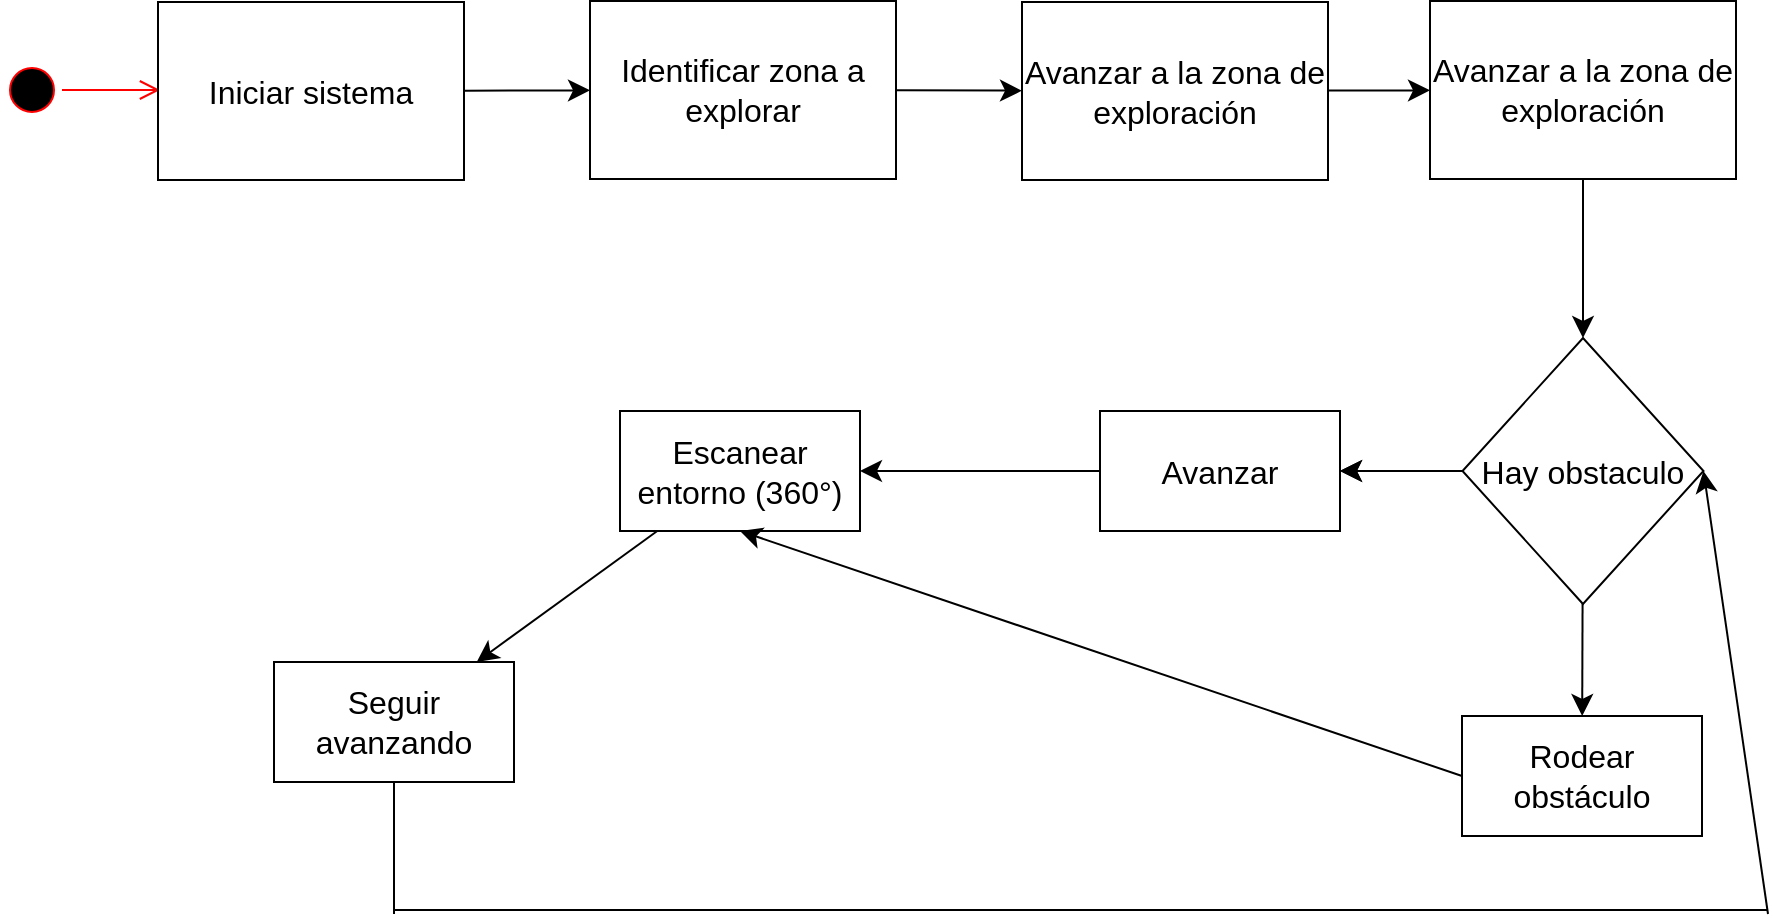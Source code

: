 <mxfile version="22.1.7" type="github">
  <diagram name="Página-1" id="3SueJyjgRHZHnrw7n_LL">
    <mxGraphModel dx="1500" dy="610" grid="0" gridSize="10" guides="1" tooltips="1" connect="1" arrows="1" fold="1" page="0" pageScale="1" pageWidth="827" pageHeight="1169" math="0" shadow="0">
      <root>
        <mxCell id="0" />
        <mxCell id="1" parent="0" />
        <mxCell id="StK6_liGXpHOTkDl08R3-5" value="" style="ellipse;html=1;shape=startState;fillColor=#000000;strokeColor=#ff0000;fontSize=16;" vertex="1" parent="1">
          <mxGeometry x="-190" y="172" width="30" height="30" as="geometry" />
        </mxCell>
        <mxCell id="StK6_liGXpHOTkDl08R3-6" value="" style="edgeStyle=orthogonalEdgeStyle;html=1;verticalAlign=bottom;endArrow=open;endSize=8;strokeColor=#ff0000;rounded=0;fontSize=12;curved=1;" edge="1" source="StK6_liGXpHOTkDl08R3-5" parent="1">
          <mxGeometry relative="1" as="geometry">
            <mxPoint x="-111" y="187" as="targetPoint" />
          </mxGeometry>
        </mxCell>
        <mxCell id="StK6_liGXpHOTkDl08R3-9" value="" style="edgeStyle=none;curved=1;rounded=0;orthogonalLoop=1;jettySize=auto;html=1;fontSize=12;startSize=8;endSize=8;" edge="1" parent="1" source="StK6_liGXpHOTkDl08R3-7" target="StK6_liGXpHOTkDl08R3-8">
          <mxGeometry relative="1" as="geometry" />
        </mxCell>
        <mxCell id="StK6_liGXpHOTkDl08R3-7" value="Iniciar sistema" style="rounded=0;whiteSpace=wrap;html=1;fontSize=16;align=center;" vertex="1" parent="1">
          <mxGeometry x="-112" y="143" width="153" height="89" as="geometry" />
        </mxCell>
        <mxCell id="StK6_liGXpHOTkDl08R3-11" value="" style="edgeStyle=none;curved=1;rounded=0;orthogonalLoop=1;jettySize=auto;html=1;fontSize=12;startSize=8;endSize=8;" edge="1" parent="1" source="StK6_liGXpHOTkDl08R3-8" target="StK6_liGXpHOTkDl08R3-10">
          <mxGeometry relative="1" as="geometry" />
        </mxCell>
        <mxCell id="StK6_liGXpHOTkDl08R3-8" value="Identificar zona a explorar" style="rounded=0;whiteSpace=wrap;html=1;fontSize=16;align=center;" vertex="1" parent="1">
          <mxGeometry x="104" y="142.5" width="153" height="89" as="geometry" />
        </mxCell>
        <mxCell id="StK6_liGXpHOTkDl08R3-22" value="" style="edgeStyle=none;curved=1;rounded=0;orthogonalLoop=1;jettySize=auto;html=1;fontSize=12;startSize=8;endSize=8;" edge="1" parent="1" source="StK6_liGXpHOTkDl08R3-10" target="StK6_liGXpHOTkDl08R3-21">
          <mxGeometry relative="1" as="geometry" />
        </mxCell>
        <mxCell id="StK6_liGXpHOTkDl08R3-10" value="Avanzar a la zona de exploración" style="rounded=0;whiteSpace=wrap;html=1;fontSize=16;align=center;" vertex="1" parent="1">
          <mxGeometry x="320" y="143" width="153" height="89" as="geometry" />
        </mxCell>
        <mxCell id="StK6_liGXpHOTkDl08R3-27" value="" style="edgeStyle=none;curved=1;rounded=0;orthogonalLoop=1;jettySize=auto;html=1;fontSize=12;startSize=8;endSize=8;" edge="1" parent="1" source="StK6_liGXpHOTkDl08R3-21" target="StK6_liGXpHOTkDl08R3-25">
          <mxGeometry relative="1" as="geometry" />
        </mxCell>
        <mxCell id="StK6_liGXpHOTkDl08R3-21" value="Avanzar a la zona de exploración" style="rounded=0;whiteSpace=wrap;html=1;fontSize=16;align=center;" vertex="1" parent="1">
          <mxGeometry x="524" y="142.5" width="153" height="89" as="geometry" />
        </mxCell>
        <mxCell id="StK6_liGXpHOTkDl08R3-30" value="" style="edgeStyle=none;curved=1;rounded=0;orthogonalLoop=1;jettySize=auto;html=1;fontSize=12;startSize=8;endSize=8;" edge="1" parent="1" source="StK6_liGXpHOTkDl08R3-25" target="StK6_liGXpHOTkDl08R3-29">
          <mxGeometry relative="1" as="geometry" />
        </mxCell>
        <mxCell id="StK6_liGXpHOTkDl08R3-31" value="" style="edgeStyle=none;curved=1;rounded=0;orthogonalLoop=1;jettySize=auto;html=1;fontSize=12;startSize=8;endSize=8;" edge="1" parent="1" source="StK6_liGXpHOTkDl08R3-25" target="StK6_liGXpHOTkDl08R3-29">
          <mxGeometry relative="1" as="geometry" />
        </mxCell>
        <mxCell id="StK6_liGXpHOTkDl08R3-35" value="" style="edgeStyle=none;curved=1;rounded=0;orthogonalLoop=1;jettySize=auto;html=1;fontSize=12;startSize=8;endSize=8;" edge="1" parent="1" source="StK6_liGXpHOTkDl08R3-25" target="StK6_liGXpHOTkDl08R3-34">
          <mxGeometry relative="1" as="geometry" />
        </mxCell>
        <mxCell id="StK6_liGXpHOTkDl08R3-25" value="Hay obstaculo" style="rhombus;whiteSpace=wrap;html=1;fontSize=16;flipH=1;flipV=1;" vertex="1" parent="1">
          <mxGeometry x="540.25" y="311" width="120.5" height="133" as="geometry" />
        </mxCell>
        <mxCell id="StK6_liGXpHOTkDl08R3-33" value="" style="edgeStyle=none;curved=1;rounded=0;orthogonalLoop=1;jettySize=auto;html=1;fontSize=12;startSize=8;endSize=8;" edge="1" parent="1" source="StK6_liGXpHOTkDl08R3-29" target="StK6_liGXpHOTkDl08R3-32">
          <mxGeometry relative="1" as="geometry" />
        </mxCell>
        <mxCell id="StK6_liGXpHOTkDl08R3-29" value="Avanzar" style="whiteSpace=wrap;html=1;fontSize=16;" vertex="1" parent="1">
          <mxGeometry x="359" y="347.5" width="120" height="60" as="geometry" />
        </mxCell>
        <mxCell id="StK6_liGXpHOTkDl08R3-39" value="" style="edgeStyle=none;curved=1;rounded=0;orthogonalLoop=1;jettySize=auto;html=1;fontSize=12;startSize=8;endSize=8;" edge="1" parent="1" source="StK6_liGXpHOTkDl08R3-32" target="StK6_liGXpHOTkDl08R3-38">
          <mxGeometry relative="1" as="geometry" />
        </mxCell>
        <mxCell id="StK6_liGXpHOTkDl08R3-32" value="Escanear entorno (360°)" style="whiteSpace=wrap;html=1;fontSize=16;" vertex="1" parent="1">
          <mxGeometry x="119" y="347.5" width="120" height="60" as="geometry" />
        </mxCell>
        <mxCell id="StK6_liGXpHOTkDl08R3-37" style="edgeStyle=none;curved=1;rounded=0;orthogonalLoop=1;jettySize=auto;html=1;exitX=0;exitY=0.5;exitDx=0;exitDy=0;entryX=0.5;entryY=1;entryDx=0;entryDy=0;fontSize=12;startSize=8;endSize=8;" edge="1" parent="1" source="StK6_liGXpHOTkDl08R3-34" target="StK6_liGXpHOTkDl08R3-32">
          <mxGeometry relative="1" as="geometry" />
        </mxCell>
        <mxCell id="StK6_liGXpHOTkDl08R3-34" value="Rodear obstáculo" style="whiteSpace=wrap;html=1;fontSize=16;" vertex="1" parent="1">
          <mxGeometry x="540" y="500" width="120" height="60" as="geometry" />
        </mxCell>
        <mxCell id="StK6_liGXpHOTkDl08R3-38" value="Seguir avanzando" style="whiteSpace=wrap;html=1;fontSize=16;" vertex="1" parent="1">
          <mxGeometry x="-54" y="473" width="120" height="60" as="geometry" />
        </mxCell>
        <mxCell id="StK6_liGXpHOTkDl08R3-44" value="" style="endArrow=none;html=1;rounded=0;fontSize=12;startSize=8;endSize=8;curved=1;entryX=0.5;entryY=1;entryDx=0;entryDy=0;" edge="1" parent="1" target="StK6_liGXpHOTkDl08R3-38">
          <mxGeometry width="50" height="50" relative="1" as="geometry">
            <mxPoint x="6" y="599" as="sourcePoint" />
            <mxPoint x="40" y="403" as="targetPoint" />
          </mxGeometry>
        </mxCell>
        <mxCell id="StK6_liGXpHOTkDl08R3-46" value="" style="endArrow=none;html=1;rounded=0;fontSize=12;startSize=8;endSize=8;curved=1;" edge="1" parent="1">
          <mxGeometry width="50" height="50" relative="1" as="geometry">
            <mxPoint x="6" y="597" as="sourcePoint" />
            <mxPoint x="693" y="597" as="targetPoint" />
          </mxGeometry>
        </mxCell>
        <mxCell id="StK6_liGXpHOTkDl08R3-47" value="" style="endArrow=classic;html=1;rounded=0;fontSize=12;startSize=8;endSize=8;curved=1;entryX=1;entryY=0.5;entryDx=0;entryDy=0;" edge="1" parent="1" target="StK6_liGXpHOTkDl08R3-25">
          <mxGeometry width="50" height="50" relative="1" as="geometry">
            <mxPoint x="693" y="599" as="sourcePoint" />
            <mxPoint x="220" y="368" as="targetPoint" />
          </mxGeometry>
        </mxCell>
      </root>
    </mxGraphModel>
  </diagram>
</mxfile>

